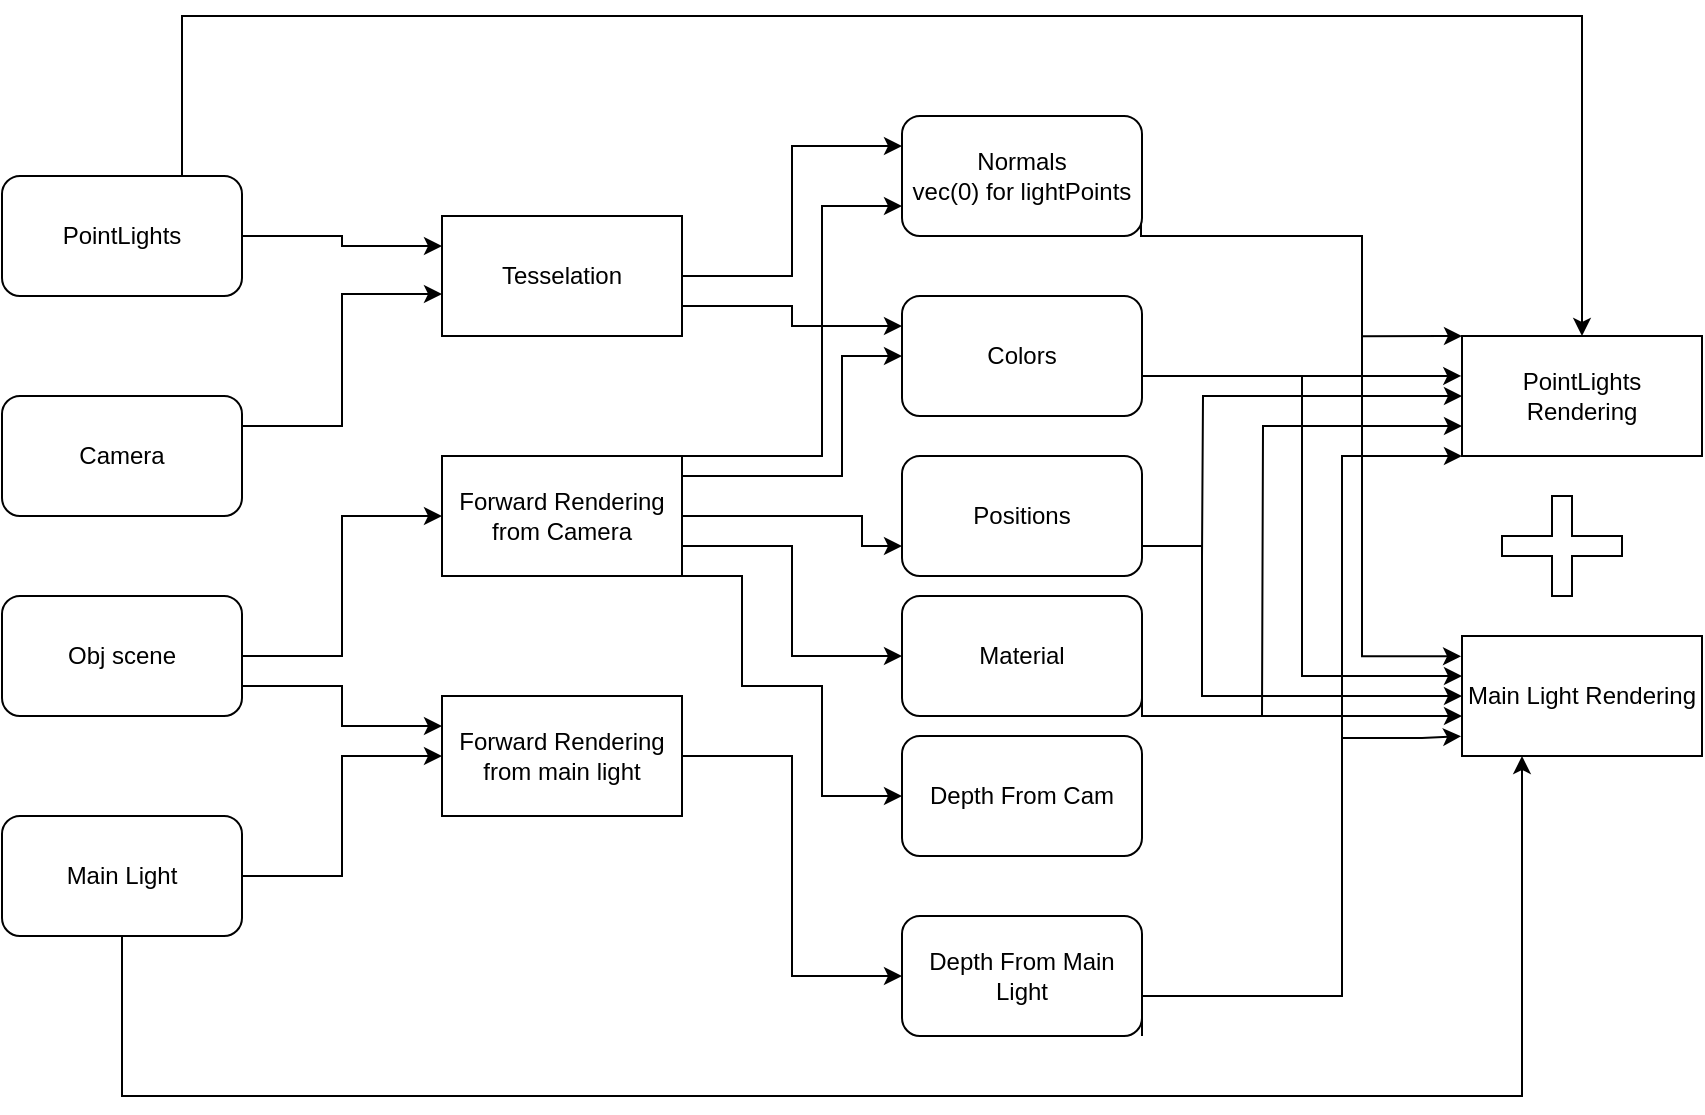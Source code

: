 <mxfile version="13.3.5" type="github"><diagram id="nI-NqovygUkpkIM0Kte1" name="Page-1"><mxGraphModel dx="1422" dy="1155" grid="1" gridSize="10" guides="1" tooltips="1" connect="1" arrows="1" fold="1" page="0" pageScale="1" pageWidth="827" pageHeight="1169" math="0" shadow="0"><root><mxCell id="0"/><mxCell id="1" parent="0"/><mxCell id="yP4ssN21StdvEJAJ8rIr-8" style="edgeStyle=orthogonalEdgeStyle;rounded=0;orthogonalLoop=1;jettySize=auto;html=1;exitX=1;exitY=0.5;exitDx=0;exitDy=0;entryX=0;entryY=0.25;entryDx=0;entryDy=0;" edge="1" parent="1" source="yP4ssN21StdvEJAJ8rIr-1" target="yP4ssN21StdvEJAJ8rIr-3"><mxGeometry relative="1" as="geometry"/></mxCell><mxCell id="yP4ssN21StdvEJAJ8rIr-1" value="PointLights" style="rounded=1;whiteSpace=wrap;html=1;" vertex="1" parent="1"><mxGeometry x="30" y="30" width="120" height="60" as="geometry"/></mxCell><mxCell id="yP4ssN21StdvEJAJ8rIr-10" style="edgeStyle=orthogonalEdgeStyle;rounded=0;orthogonalLoop=1;jettySize=auto;html=1;exitX=1;exitY=0.5;exitDx=0;exitDy=0;entryX=0;entryY=0.5;entryDx=0;entryDy=0;" edge="1" parent="1" source="yP4ssN21StdvEJAJ8rIr-2" target="yP4ssN21StdvEJAJ8rIr-4"><mxGeometry relative="1" as="geometry"/></mxCell><mxCell id="yP4ssN21StdvEJAJ8rIr-11" style="edgeStyle=orthogonalEdgeStyle;rounded=0;orthogonalLoop=1;jettySize=auto;html=1;exitX=1;exitY=0.75;exitDx=0;exitDy=0;entryX=0;entryY=0.25;entryDx=0;entryDy=0;" edge="1" parent="1" source="yP4ssN21StdvEJAJ8rIr-2" target="yP4ssN21StdvEJAJ8rIr-5"><mxGeometry relative="1" as="geometry"/></mxCell><mxCell id="yP4ssN21StdvEJAJ8rIr-2" value="Obj scene" style="rounded=1;whiteSpace=wrap;html=1;" vertex="1" parent="1"><mxGeometry x="30" y="240" width="120" height="60" as="geometry"/></mxCell><mxCell id="yP4ssN21StdvEJAJ8rIr-18" style="edgeStyle=orthogonalEdgeStyle;rounded=0;orthogonalLoop=1;jettySize=auto;html=1;exitX=1;exitY=0.5;exitDx=0;exitDy=0;entryX=0;entryY=0.25;entryDx=0;entryDy=0;" edge="1" parent="1" source="yP4ssN21StdvEJAJ8rIr-3" target="yP4ssN21StdvEJAJ8rIr-13"><mxGeometry relative="1" as="geometry"/></mxCell><mxCell id="yP4ssN21StdvEJAJ8rIr-23" style="edgeStyle=orthogonalEdgeStyle;rounded=0;orthogonalLoop=1;jettySize=auto;html=1;exitX=1;exitY=0.75;exitDx=0;exitDy=0;entryX=0;entryY=0.25;entryDx=0;entryDy=0;" edge="1" parent="1" source="yP4ssN21StdvEJAJ8rIr-3" target="yP4ssN21StdvEJAJ8rIr-14"><mxGeometry relative="1" as="geometry"/></mxCell><mxCell id="yP4ssN21StdvEJAJ8rIr-3" value="Tesselation" style="rounded=0;whiteSpace=wrap;html=1;" vertex="1" parent="1"><mxGeometry x="250" y="50" width="120" height="60" as="geometry"/></mxCell><mxCell id="yP4ssN21StdvEJAJ8rIr-19" style="edgeStyle=orthogonalEdgeStyle;rounded=0;orthogonalLoop=1;jettySize=auto;html=1;exitX=1;exitY=0.25;exitDx=0;exitDy=0;entryX=0;entryY=0.75;entryDx=0;entryDy=0;" edge="1" parent="1" source="yP4ssN21StdvEJAJ8rIr-4" target="yP4ssN21StdvEJAJ8rIr-13"><mxGeometry relative="1" as="geometry"><Array as="points"><mxPoint x="370" y="170"/><mxPoint x="440" y="170"/><mxPoint x="440" y="45"/></Array></mxGeometry></mxCell><mxCell id="yP4ssN21StdvEJAJ8rIr-20" style="edgeStyle=orthogonalEdgeStyle;rounded=0;orthogonalLoop=1;jettySize=auto;html=1;exitX=1;exitY=0.5;exitDx=0;exitDy=0;entryX=0;entryY=0.5;entryDx=0;entryDy=0;" edge="1" parent="1" source="yP4ssN21StdvEJAJ8rIr-4" target="yP4ssN21StdvEJAJ8rIr-14"><mxGeometry relative="1" as="geometry"><Array as="points"><mxPoint x="370" y="180"/><mxPoint x="450" y="180"/><mxPoint x="450" y="120"/></Array></mxGeometry></mxCell><mxCell id="yP4ssN21StdvEJAJ8rIr-21" style="edgeStyle=orthogonalEdgeStyle;rounded=0;orthogonalLoop=1;jettySize=auto;html=1;exitX=1;exitY=0.75;exitDx=0;exitDy=0;entryX=0;entryY=0.75;entryDx=0;entryDy=0;" edge="1" parent="1" source="yP4ssN21StdvEJAJ8rIr-4" target="yP4ssN21StdvEJAJ8rIr-15"><mxGeometry relative="1" as="geometry"><Array as="points"><mxPoint x="370" y="200"/><mxPoint x="460" y="200"/><mxPoint x="460" y="215"/></Array></mxGeometry></mxCell><mxCell id="yP4ssN21StdvEJAJ8rIr-22" style="edgeStyle=orthogonalEdgeStyle;rounded=0;orthogonalLoop=1;jettySize=auto;html=1;exitX=1;exitY=1;exitDx=0;exitDy=0;entryX=0;entryY=0.5;entryDx=0;entryDy=0;" edge="1" parent="1" source="yP4ssN21StdvEJAJ8rIr-4" target="yP4ssN21StdvEJAJ8rIr-16"><mxGeometry relative="1" as="geometry"><Array as="points"><mxPoint x="400" y="230"/><mxPoint x="400" y="285"/><mxPoint x="440" y="285"/><mxPoint x="440" y="340"/></Array></mxGeometry></mxCell><mxCell id="yP4ssN21StdvEJAJ8rIr-30" style="edgeStyle=orthogonalEdgeStyle;rounded=0;orthogonalLoop=1;jettySize=auto;html=1;exitX=1;exitY=0.75;exitDx=0;exitDy=0;entryX=0;entryY=0.5;entryDx=0;entryDy=0;" edge="1" parent="1" source="yP4ssN21StdvEJAJ8rIr-4" target="yP4ssN21StdvEJAJ8rIr-27"><mxGeometry relative="1" as="geometry"/></mxCell><mxCell id="yP4ssN21StdvEJAJ8rIr-4" value="Forward Rendering from Camera" style="rounded=0;whiteSpace=wrap;html=1;" vertex="1" parent="1"><mxGeometry x="250" y="170" width="120" height="60" as="geometry"/></mxCell><mxCell id="yP4ssN21StdvEJAJ8rIr-24" style="edgeStyle=orthogonalEdgeStyle;rounded=0;orthogonalLoop=1;jettySize=auto;html=1;exitX=1;exitY=0.5;exitDx=0;exitDy=0;entryX=0;entryY=0.5;entryDx=0;entryDy=0;" edge="1" parent="1" source="yP4ssN21StdvEJAJ8rIr-5" target="yP4ssN21StdvEJAJ8rIr-17"><mxGeometry relative="1" as="geometry"/></mxCell><mxCell id="yP4ssN21StdvEJAJ8rIr-5" value="Forward Rendering from main light" style="rounded=0;whiteSpace=wrap;html=1;" vertex="1" parent="1"><mxGeometry x="250" y="290" width="120" height="60" as="geometry"/></mxCell><mxCell id="yP4ssN21StdvEJAJ8rIr-12" style="edgeStyle=orthogonalEdgeStyle;rounded=0;orthogonalLoop=1;jettySize=auto;html=1;exitX=1;exitY=0.5;exitDx=0;exitDy=0;entryX=0;entryY=0.5;entryDx=0;entryDy=0;" edge="1" parent="1" source="yP4ssN21StdvEJAJ8rIr-6" target="yP4ssN21StdvEJAJ8rIr-5"><mxGeometry relative="1" as="geometry"/></mxCell><mxCell id="yP4ssN21StdvEJAJ8rIr-6" value="Main Light" style="rounded=1;whiteSpace=wrap;html=1;" vertex="1" parent="1"><mxGeometry x="30" y="350" width="120" height="60" as="geometry"/></mxCell><mxCell id="yP4ssN21StdvEJAJ8rIr-9" style="edgeStyle=orthogonalEdgeStyle;rounded=0;orthogonalLoop=1;jettySize=auto;html=1;exitX=1;exitY=0.25;exitDx=0;exitDy=0;entryX=0;entryY=0.65;entryDx=0;entryDy=0;entryPerimeter=0;" edge="1" parent="1" source="yP4ssN21StdvEJAJ8rIr-7" target="yP4ssN21StdvEJAJ8rIr-3"><mxGeometry relative="1" as="geometry"/></mxCell><mxCell id="yP4ssN21StdvEJAJ8rIr-7" value="Camera" style="rounded=1;whiteSpace=wrap;html=1;" vertex="1" parent="1"><mxGeometry x="30" y="140" width="120" height="60" as="geometry"/></mxCell><mxCell id="yP4ssN21StdvEJAJ8rIr-36" style="edgeStyle=orthogonalEdgeStyle;rounded=0;orthogonalLoop=1;jettySize=auto;html=1;exitX=0.996;exitY=0.874;exitDx=0;exitDy=0;entryX=-0.004;entryY=0.169;entryDx=0;entryDy=0;entryPerimeter=0;exitPerimeter=0;" edge="1" parent="1" source="yP4ssN21StdvEJAJ8rIr-13" target="yP4ssN21StdvEJAJ8rIr-26"><mxGeometry relative="1" as="geometry"><Array as="points"><mxPoint x="600" y="60"/><mxPoint x="710" y="60"/><mxPoint x="710" y="270"/></Array></mxGeometry></mxCell><mxCell id="yP4ssN21StdvEJAJ8rIr-13" value="Normals&lt;br&gt;vec(0) for lightPoints" style="rounded=1;whiteSpace=wrap;html=1;" vertex="1" parent="1"><mxGeometry x="480" width="120" height="60" as="geometry"/></mxCell><mxCell id="yP4ssN21StdvEJAJ8rIr-35" style="edgeStyle=orthogonalEdgeStyle;rounded=0;orthogonalLoop=1;jettySize=auto;html=1;exitX=1;exitY=0.75;exitDx=0;exitDy=0;" edge="1" parent="1" source="yP4ssN21StdvEJAJ8rIr-14"><mxGeometry relative="1" as="geometry"><mxPoint x="760" y="280" as="targetPoint"/><Array as="points"><mxPoint x="600" y="130"/><mxPoint x="680" y="130"/><mxPoint x="680" y="280"/></Array></mxGeometry></mxCell><mxCell id="yP4ssN21StdvEJAJ8rIr-14" value="Colors" style="rounded=1;whiteSpace=wrap;html=1;" vertex="1" parent="1"><mxGeometry x="480" y="90" width="120" height="60" as="geometry"/></mxCell><mxCell id="yP4ssN21StdvEJAJ8rIr-34" style="edgeStyle=orthogonalEdgeStyle;rounded=0;orthogonalLoop=1;jettySize=auto;html=1;exitX=1;exitY=0.75;exitDx=0;exitDy=0;" edge="1" parent="1" source="yP4ssN21StdvEJAJ8rIr-15"><mxGeometry relative="1" as="geometry"><mxPoint x="760" y="290" as="targetPoint"/><Array as="points"><mxPoint x="630" y="215"/><mxPoint x="630" y="290"/><mxPoint x="760" y="290"/></Array></mxGeometry></mxCell><mxCell id="yP4ssN21StdvEJAJ8rIr-15" value="Positions" style="rounded=1;whiteSpace=wrap;html=1;" vertex="1" parent="1"><mxGeometry x="480" y="170" width="120" height="60" as="geometry"/></mxCell><mxCell id="yP4ssN21StdvEJAJ8rIr-16" value="Depth From Cam" style="rounded=1;whiteSpace=wrap;html=1;" vertex="1" parent="1"><mxGeometry x="480" y="310" width="120" height="60" as="geometry"/></mxCell><mxCell id="yP4ssN21StdvEJAJ8rIr-32" style="edgeStyle=orthogonalEdgeStyle;rounded=0;orthogonalLoop=1;jettySize=auto;html=1;exitX=1;exitY=1;exitDx=0;exitDy=0;entryX=-0.004;entryY=0.836;entryDx=0;entryDy=0;entryPerimeter=0;" edge="1" parent="1" source="yP4ssN21StdvEJAJ8rIr-17" target="yP4ssN21StdvEJAJ8rIr-26"><mxGeometry relative="1" as="geometry"><mxPoint x="750" y="380" as="targetPoint"/><Array as="points"><mxPoint x="600" y="440"/><mxPoint x="700" y="440"/><mxPoint x="700" y="311"/><mxPoint x="740" y="311"/></Array></mxGeometry></mxCell><mxCell id="yP4ssN21StdvEJAJ8rIr-17" value="Depth From Main Light" style="rounded=1;whiteSpace=wrap;html=1;" vertex="1" parent="1"><mxGeometry x="480" y="400" width="120" height="60" as="geometry"/></mxCell><mxCell id="yP4ssN21StdvEJAJ8rIr-37" style="edgeStyle=orthogonalEdgeStyle;rounded=0;orthogonalLoop=1;jettySize=auto;html=1;exitX=0;exitY=0;exitDx=0;exitDy=0;startArrow=classic;startFill=1;endArrow=none;endFill=0;" edge="1" parent="1" source="yP4ssN21StdvEJAJ8rIr-25"><mxGeometry relative="1" as="geometry"><mxPoint x="710" y="110.143" as="targetPoint"/><Array as="points"><mxPoint x="750" y="110"/><mxPoint x="750" y="110"/></Array></mxGeometry></mxCell><mxCell id="yP4ssN21StdvEJAJ8rIr-39" style="edgeStyle=orthogonalEdgeStyle;rounded=0;orthogonalLoop=1;jettySize=auto;html=1;exitX=-0.003;exitY=0.333;exitDx=0;exitDy=0;startArrow=classic;startFill=1;endArrow=none;endFill=0;exitPerimeter=0;" edge="1" parent="1" source="yP4ssN21StdvEJAJ8rIr-25"><mxGeometry relative="1" as="geometry"><mxPoint x="680" y="140" as="targetPoint"/><Array as="points"><mxPoint x="680" y="130"/></Array></mxGeometry></mxCell><mxCell id="yP4ssN21StdvEJAJ8rIr-41" style="edgeStyle=orthogonalEdgeStyle;rounded=0;orthogonalLoop=1;jettySize=auto;html=1;exitX=0;exitY=0.5;exitDx=0;exitDy=0;startArrow=classic;startFill=1;endArrow=none;endFill=0;" edge="1" parent="1" source="yP4ssN21StdvEJAJ8rIr-25"><mxGeometry relative="1" as="geometry"><mxPoint x="630" y="220" as="targetPoint"/></mxGeometry></mxCell><mxCell id="yP4ssN21StdvEJAJ8rIr-42" style="edgeStyle=orthogonalEdgeStyle;rounded=0;orthogonalLoop=1;jettySize=auto;html=1;exitX=0;exitY=0.75;exitDx=0;exitDy=0;startArrow=classic;startFill=1;endArrow=none;endFill=0;" edge="1" parent="1" source="yP4ssN21StdvEJAJ8rIr-25"><mxGeometry relative="1" as="geometry"><mxPoint x="660" y="300" as="targetPoint"/></mxGeometry></mxCell><mxCell id="yP4ssN21StdvEJAJ8rIr-43" style="edgeStyle=orthogonalEdgeStyle;rounded=0;orthogonalLoop=1;jettySize=auto;html=1;exitX=0;exitY=1;exitDx=0;exitDy=0;startArrow=classic;startFill=1;endArrow=none;endFill=0;" edge="1" parent="1" source="yP4ssN21StdvEJAJ8rIr-25"><mxGeometry relative="1" as="geometry"><mxPoint x="700" y="320" as="targetPoint"/><Array as="points"><mxPoint x="700" y="170"/></Array></mxGeometry></mxCell><mxCell id="yP4ssN21StdvEJAJ8rIr-45" style="edgeStyle=orthogonalEdgeStyle;rounded=0;orthogonalLoop=1;jettySize=auto;html=1;exitX=0.5;exitY=0;exitDx=0;exitDy=0;entryX=0.75;entryY=0;entryDx=0;entryDy=0;startArrow=classic;startFill=1;endArrow=none;endFill=0;" edge="1" parent="1" source="yP4ssN21StdvEJAJ8rIr-25" target="yP4ssN21StdvEJAJ8rIr-1"><mxGeometry relative="1" as="geometry"><Array as="points"><mxPoint x="820" y="-50"/><mxPoint x="120" y="-50"/></Array></mxGeometry></mxCell><mxCell id="yP4ssN21StdvEJAJ8rIr-25" value="PointLights Rendering" style="rounded=0;whiteSpace=wrap;html=1;" vertex="1" parent="1"><mxGeometry x="760" y="110" width="120" height="60" as="geometry"/></mxCell><mxCell id="yP4ssN21StdvEJAJ8rIr-47" style="edgeStyle=orthogonalEdgeStyle;rounded=0;orthogonalLoop=1;jettySize=auto;html=1;exitX=0.25;exitY=1;exitDx=0;exitDy=0;entryX=0.5;entryY=1;entryDx=0;entryDy=0;startArrow=classic;startFill=1;endArrow=none;endFill=0;" edge="1" parent="1" source="yP4ssN21StdvEJAJ8rIr-26" target="yP4ssN21StdvEJAJ8rIr-6"><mxGeometry relative="1" as="geometry"><Array as="points"><mxPoint x="790" y="490"/><mxPoint x="90" y="490"/></Array></mxGeometry></mxCell><mxCell id="yP4ssN21StdvEJAJ8rIr-26" value="Main Light Rendering" style="rounded=0;whiteSpace=wrap;html=1;" vertex="1" parent="1"><mxGeometry x="760" y="260" width="120" height="60" as="geometry"/></mxCell><mxCell id="yP4ssN21StdvEJAJ8rIr-33" style="edgeStyle=orthogonalEdgeStyle;rounded=0;orthogonalLoop=1;jettySize=auto;html=1;exitX=1;exitY=0.75;exitDx=0;exitDy=0;" edge="1" parent="1" source="yP4ssN21StdvEJAJ8rIr-27"><mxGeometry relative="1" as="geometry"><mxPoint x="760" y="300" as="targetPoint"/><Array as="points"><mxPoint x="600" y="300"/><mxPoint x="760" y="300"/></Array></mxGeometry></mxCell><mxCell id="yP4ssN21StdvEJAJ8rIr-27" value="Material" style="rounded=1;whiteSpace=wrap;html=1;" vertex="1" parent="1"><mxGeometry x="480" y="240" width="120" height="60" as="geometry"/></mxCell><mxCell id="yP4ssN21StdvEJAJ8rIr-31" value="" style="shape=cross;whiteSpace=wrap;html=1;" vertex="1" parent="1"><mxGeometry x="780" y="190" width="60" height="50" as="geometry"/></mxCell></root></mxGraphModel></diagram></mxfile>